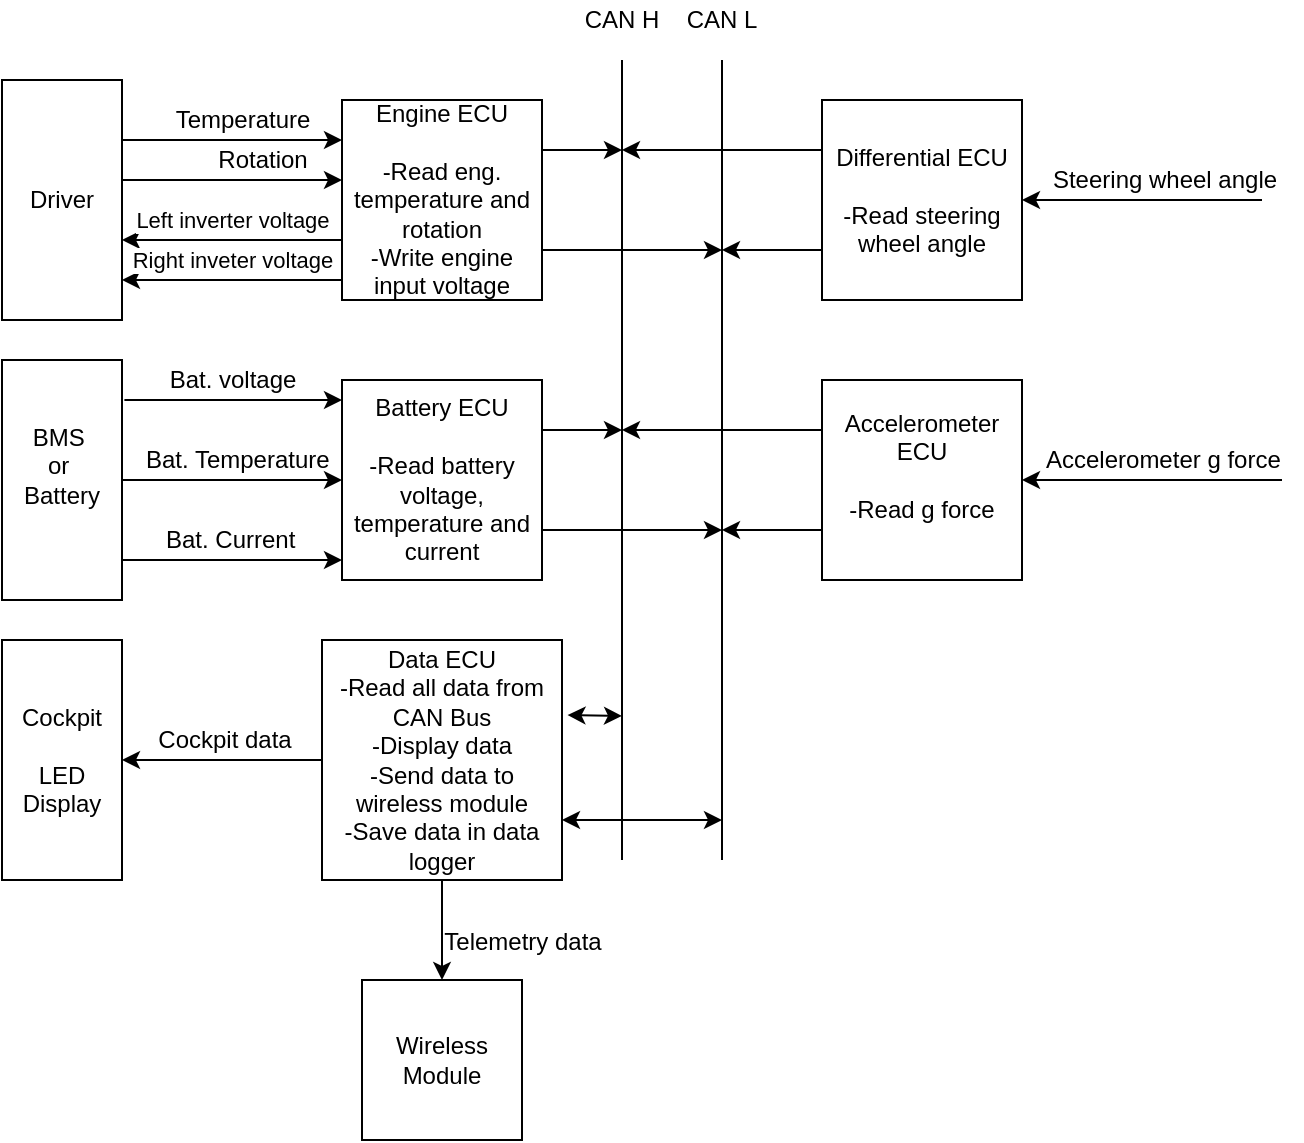 <mxfile version="10.6.5" type="device"><diagram id="BOfJCyxM7rBqqn4k5KBb" name="Page-1"><mxGraphModel dx="1010" dy="533" grid="1" gridSize="10" guides="1" tooltips="1" connect="1" arrows="1" fold="1" page="1" pageScale="1" pageWidth="827" pageHeight="1169" math="0" shadow="0"><root><mxCell id="0"/><mxCell id="1" parent="0"/><mxCell id="fVo3QQi-mFmOTpKRYZEV-41" style="edgeStyle=none;rounded=0;orthogonalLoop=1;jettySize=auto;html=1;exitX=0;exitY=0.25;exitDx=0;exitDy=0;fontFamily=Helvetica;align=center;" edge="1" parent="1" source="fVo3QQi-mFmOTpKRYZEV-1"><mxGeometry relative="1" as="geometry"><mxPoint x="370" y="95" as="targetPoint"/></mxGeometry></mxCell><mxCell id="fVo3QQi-mFmOTpKRYZEV-42" style="edgeStyle=none;rounded=0;orthogonalLoop=1;jettySize=auto;html=1;exitX=0;exitY=0.75;exitDx=0;exitDy=0;fontFamily=Helvetica;align=center;" edge="1" parent="1" source="fVo3QQi-mFmOTpKRYZEV-1"><mxGeometry relative="1" as="geometry"><mxPoint x="420" y="145" as="targetPoint"/></mxGeometry></mxCell><mxCell id="fVo3QQi-mFmOTpKRYZEV-1" value="Differential ECU&lt;br&gt;&lt;br&gt;-Read steering wheel angle&lt;br&gt;" style="whiteSpace=wrap;html=1;aspect=fixed;" vertex="1" parent="1"><mxGeometry x="470" y="70" width="100" height="100" as="geometry"/></mxCell><mxCell id="fVo3QQi-mFmOTpKRYZEV-39" style="rounded=0;orthogonalLoop=1;jettySize=auto;html=1;exitX=1;exitY=0.25;exitDx=0;exitDy=0;fontFamily=Helvetica;align=center;" edge="1" parent="1" source="fVo3QQi-mFmOTpKRYZEV-2"><mxGeometry relative="1" as="geometry"><mxPoint x="370" y="95" as="targetPoint"/></mxGeometry></mxCell><mxCell id="fVo3QQi-mFmOTpKRYZEV-40" style="edgeStyle=none;rounded=0;orthogonalLoop=1;jettySize=auto;html=1;exitX=1;exitY=0.75;exitDx=0;exitDy=0;fontFamily=Helvetica;align=center;" edge="1" parent="1" source="fVo3QQi-mFmOTpKRYZEV-2"><mxGeometry relative="1" as="geometry"><mxPoint x="420" y="145" as="targetPoint"/></mxGeometry></mxCell><mxCell id="fVo3QQi-mFmOTpKRYZEV-2" value="Engine ECU&lt;br&gt;&lt;br&gt;-Read eng. temperature and rotation&lt;br&gt;-Write engine input voltage&lt;br&gt;" style="whiteSpace=wrap;html=1;aspect=fixed;" vertex="1" parent="1"><mxGeometry x="230" y="70" width="100" height="100" as="geometry"/></mxCell><mxCell id="fVo3QQi-mFmOTpKRYZEV-45" style="edgeStyle=none;rounded=0;orthogonalLoop=1;jettySize=auto;html=1;exitX=0;exitY=0.25;exitDx=0;exitDy=0;fontFamily=Helvetica;align=center;" edge="1" parent="1" source="fVo3QQi-mFmOTpKRYZEV-3"><mxGeometry relative="1" as="geometry"><mxPoint x="370" y="235" as="targetPoint"/></mxGeometry></mxCell><mxCell id="fVo3QQi-mFmOTpKRYZEV-46" style="edgeStyle=none;rounded=0;orthogonalLoop=1;jettySize=auto;html=1;exitX=0;exitY=0.75;exitDx=0;exitDy=0;fontFamily=Helvetica;align=center;" edge="1" parent="1" source="fVo3QQi-mFmOTpKRYZEV-3"><mxGeometry relative="1" as="geometry"><mxPoint x="420" y="285" as="targetPoint"/></mxGeometry></mxCell><mxCell id="fVo3QQi-mFmOTpKRYZEV-3" value="Accelerometer ECU&lt;br&gt;&lt;br&gt;-Read g force&lt;br&gt;&lt;br&gt;" style="whiteSpace=wrap;html=1;aspect=fixed;" vertex="1" parent="1"><mxGeometry x="470" y="210" width="100" height="100" as="geometry"/></mxCell><mxCell id="fVo3QQi-mFmOTpKRYZEV-4" value="Data ECU&lt;br&gt;-Read all data from CAN Bus&lt;br&gt;-Display data&lt;br&gt;-Send data to wireless module&lt;br&gt;-Save data in data logger&lt;br&gt;" style="whiteSpace=wrap;html=1;aspect=fixed;" vertex="1" parent="1"><mxGeometry x="220" y="340" width="120" height="120" as="geometry"/></mxCell><mxCell id="fVo3QQi-mFmOTpKRYZEV-5" value="Wireless Module&lt;br&gt;" style="whiteSpace=wrap;html=1;aspect=fixed;" vertex="1" parent="1"><mxGeometry x="240" y="510" width="80" height="80" as="geometry"/></mxCell><mxCell id="fVo3QQi-mFmOTpKRYZEV-43" style="edgeStyle=none;rounded=0;orthogonalLoop=1;jettySize=auto;html=1;exitX=1;exitY=0.25;exitDx=0;exitDy=0;fontFamily=Helvetica;align=center;" edge="1" parent="1" source="fVo3QQi-mFmOTpKRYZEV-6"><mxGeometry relative="1" as="geometry"><mxPoint x="370" y="235" as="targetPoint"/></mxGeometry></mxCell><mxCell id="fVo3QQi-mFmOTpKRYZEV-44" style="edgeStyle=none;rounded=0;orthogonalLoop=1;jettySize=auto;html=1;exitX=1;exitY=0.75;exitDx=0;exitDy=0;fontFamily=Helvetica;align=center;" edge="1" parent="1" source="fVo3QQi-mFmOTpKRYZEV-6"><mxGeometry relative="1" as="geometry"><mxPoint x="420" y="285" as="targetPoint"/></mxGeometry></mxCell><mxCell id="fVo3QQi-mFmOTpKRYZEV-6" value="Battery ECU&lt;br&gt;&lt;br&gt;-Read battery voltage, temperature and current&lt;br&gt;" style="whiteSpace=wrap;html=1;aspect=fixed;" vertex="1" parent="1"><mxGeometry x="230" y="210" width="100" height="100" as="geometry"/></mxCell><mxCell id="fVo3QQi-mFmOTpKRYZEV-11" value="" style="endArrow=classic;html=1;fontFamily=Helvetica;align=center;" edge="1" parent="1"><mxGeometry width="50" height="50" relative="1" as="geometry"><mxPoint x="120" y="90" as="sourcePoint"/><mxPoint x="230" y="90" as="targetPoint"/><Array as="points"><mxPoint x="230" y="90"/></Array></mxGeometry></mxCell><mxCell id="fVo3QQi-mFmOTpKRYZEV-15" value="Temperature&lt;br&gt;" style="text;html=1;resizable=0;points=[];align=center;verticalAlign=middle;labelBackgroundColor=#ffffff;fontFamily=Helvetica;" vertex="1" connectable="0" parent="fVo3QQi-mFmOTpKRYZEV-11"><mxGeometry x="1" y="42" relative="1" as="geometry"><mxPoint x="-50" y="-10" as="offset"/></mxGeometry></mxCell><mxCell id="fVo3QQi-mFmOTpKRYZEV-12" value="" style="endArrow=classic;html=1;" edge="1" parent="1"><mxGeometry width="50" height="50" relative="1" as="geometry"><mxPoint x="120" y="110" as="sourcePoint"/><mxPoint x="230" y="110" as="targetPoint"/><Array as="points"><mxPoint x="230" y="110"/></Array></mxGeometry></mxCell><mxCell id="fVo3QQi-mFmOTpKRYZEV-16" value="Rotation&lt;br&gt;" style="text;html=1;resizable=0;points=[];align=center;verticalAlign=middle;labelBackgroundColor=#ffffff;fontFamily=Helvetica;" vertex="1" connectable="0" parent="fVo3QQi-mFmOTpKRYZEV-12"><mxGeometry x="1" y="40" relative="1" as="geometry"><mxPoint x="-40" y="-10" as="offset"/></mxGeometry></mxCell><mxCell id="fVo3QQi-mFmOTpKRYZEV-13" value="Left inverter voltage&lt;br&gt;" style="endArrow=classic;html=1;" edge="1" parent="1"><mxGeometry y="-10" width="50" height="50" relative="1" as="geometry"><mxPoint x="230" y="140" as="sourcePoint"/><mxPoint x="120" y="140" as="targetPoint"/><Array as="points"><mxPoint x="230" y="140"/></Array><mxPoint as="offset"/></mxGeometry></mxCell><mxCell id="fVo3QQi-mFmOTpKRYZEV-14" value="Right inveter voltage&lt;br&gt;" style="endArrow=classic;html=1;" edge="1" parent="1"><mxGeometry y="-10" width="50" height="50" relative="1" as="geometry"><mxPoint x="230" y="160" as="sourcePoint"/><mxPoint x="120" y="160" as="targetPoint"/><Array as="points"><mxPoint x="230" y="160"/></Array><mxPoint as="offset"/></mxGeometry></mxCell><mxCell id="fVo3QQi-mFmOTpKRYZEV-17" value="" style="endArrow=classic;html=1;fontFamily=Helvetica;align=center;entryX=1;entryY=0.5;entryDx=0;entryDy=0;" edge="1" parent="1" target="fVo3QQi-mFmOTpKRYZEV-1"><mxGeometry width="50" height="50" relative="1" as="geometry"><mxPoint x="690" y="120" as="sourcePoint"/><mxPoint x="660" y="90" as="targetPoint"/></mxGeometry></mxCell><mxCell id="fVo3QQi-mFmOTpKRYZEV-18" value="Steering wheel angle&lt;br&gt;" style="text;html=1;resizable=0;points=[];align=center;verticalAlign=middle;labelBackgroundColor=#ffffff;fontFamily=Helvetica;" vertex="1" connectable="0" parent="fVo3QQi-mFmOTpKRYZEV-17"><mxGeometry x="0.543" y="-1" relative="1" as="geometry"><mxPoint x="43" y="-9" as="offset"/></mxGeometry></mxCell><mxCell id="fVo3QQi-mFmOTpKRYZEV-19" value="" style="endArrow=classic;html=1;fontFamily=Helvetica;align=center;entryX=1;entryY=0.5;entryDx=0;entryDy=0;" edge="1" parent="1" target="fVo3QQi-mFmOTpKRYZEV-3"><mxGeometry width="50" height="50" relative="1" as="geometry"><mxPoint x="700" y="260" as="sourcePoint"/><mxPoint x="570" y="290" as="targetPoint"/></mxGeometry></mxCell><mxCell id="fVo3QQi-mFmOTpKRYZEV-21" value="Accelerometer g force&lt;br&gt;&lt;br&gt;" style="text;html=1;resizable=0;points=[];autosize=1;align=left;verticalAlign=top;spacingTop=-4;fontFamily=Helvetica;" vertex="1" parent="1"><mxGeometry x="580" y="240" width="130" height="30" as="geometry"/></mxCell><mxCell id="fVo3QQi-mFmOTpKRYZEV-22" value="" style="endArrow=classic;html=1;fontFamily=Helvetica;align=center;exitX=0.167;exitY=-0.02;exitDx=0;exitDy=0;exitPerimeter=0;" edge="1" parent="1" source="fVo3QQi-mFmOTpKRYZEV-31"><mxGeometry width="50" height="50" relative="1" as="geometry"><mxPoint x="140" y="220" as="sourcePoint"/><mxPoint x="230" y="220" as="targetPoint"/></mxGeometry></mxCell><mxCell id="fVo3QQi-mFmOTpKRYZEV-25" value="Bat. voltage&lt;br&gt;" style="text;html=1;resizable=0;points=[];align=center;verticalAlign=middle;labelBackgroundColor=#ffffff;fontFamily=Helvetica;" vertex="1" connectable="0" parent="fVo3QQi-mFmOTpKRYZEV-22"><mxGeometry x="0.409" y="-3" relative="1" as="geometry"><mxPoint x="-23" y="-13" as="offset"/></mxGeometry></mxCell><mxCell id="fVo3QQi-mFmOTpKRYZEV-23" value="" style="endArrow=classic;html=1;fontFamily=Helvetica;align=center;exitX=0.5;exitY=0;exitDx=0;exitDy=0;" edge="1" parent="1" source="fVo3QQi-mFmOTpKRYZEV-31"><mxGeometry width="50" height="50" relative="1" as="geometry"><mxPoint x="140" y="260" as="sourcePoint"/><mxPoint x="230" y="260" as="targetPoint"/></mxGeometry></mxCell><mxCell id="fVo3QQi-mFmOTpKRYZEV-24" value="" style="endArrow=classic;html=1;fontFamily=Helvetica;align=center;exitX=0.833;exitY=0;exitDx=0;exitDy=0;exitPerimeter=0;" edge="1" parent="1" source="fVo3QQi-mFmOTpKRYZEV-31"><mxGeometry width="50" height="50" relative="1" as="geometry"><mxPoint x="140" y="300" as="sourcePoint"/><mxPoint x="230" y="300" as="targetPoint"/></mxGeometry></mxCell><mxCell id="fVo3QQi-mFmOTpKRYZEV-26" value="Bat. Temperature&lt;br&gt;&lt;br&gt;" style="text;html=1;resizable=0;points=[];autosize=1;align=left;verticalAlign=top;spacingTop=-4;fontFamily=Helvetica;" vertex="1" parent="1"><mxGeometry x="130" y="240" width="110" height="30" as="geometry"/></mxCell><mxCell id="fVo3QQi-mFmOTpKRYZEV-27" value="Bat. Current&lt;br&gt;&lt;br&gt;" style="text;html=1;resizable=0;points=[];autosize=1;align=left;verticalAlign=top;spacingTop=-4;fontFamily=Helvetica;" vertex="1" parent="1"><mxGeometry x="140" y="280" width="80" height="30" as="geometry"/></mxCell><mxCell id="fVo3QQi-mFmOTpKRYZEV-30" value="Driver" style="rounded=0;whiteSpace=wrap;html=1;fontFamily=Helvetica;direction=south;" vertex="1" parent="1"><mxGeometry x="60" y="60" width="60" height="120" as="geometry"/></mxCell><mxCell id="fVo3QQi-mFmOTpKRYZEV-31" value="BMS&amp;nbsp;&lt;br&gt;or&amp;nbsp;&lt;br&gt;Battery&lt;br&gt;&lt;br&gt;" style="rounded=0;whiteSpace=wrap;html=1;fontFamily=Helvetica;direction=south;" vertex="1" parent="1"><mxGeometry x="60" y="200" width="60" height="120" as="geometry"/></mxCell><mxCell id="fVo3QQi-mFmOTpKRYZEV-34" value="" style="endArrow=none;html=1;fontFamily=Helvetica;align=center;" edge="1" parent="1"><mxGeometry width="50" height="50" relative="1" as="geometry"><mxPoint x="370" y="450" as="sourcePoint"/><mxPoint x="370" y="50" as="targetPoint"/></mxGeometry></mxCell><mxCell id="fVo3QQi-mFmOTpKRYZEV-35" value="" style="endArrow=none;html=1;fontFamily=Helvetica;align=center;" edge="1" parent="1"><mxGeometry width="50" height="50" relative="1" as="geometry"><mxPoint x="420" y="450" as="sourcePoint"/><mxPoint x="420" y="50" as="targetPoint"/></mxGeometry></mxCell><mxCell id="fVo3QQi-mFmOTpKRYZEV-47" value="" style="endArrow=classic;startArrow=classic;html=1;fontFamily=Helvetica;align=center;exitX=1.023;exitY=0.313;exitDx=0;exitDy=0;exitPerimeter=0;" edge="1" parent="1" source="fVo3QQi-mFmOTpKRYZEV-4"><mxGeometry width="50" height="50" relative="1" as="geometry"><mxPoint x="480" y="450" as="sourcePoint"/><mxPoint x="370" y="378" as="targetPoint"/><Array as="points"><mxPoint x="370" y="378"/></Array></mxGeometry></mxCell><mxCell id="fVo3QQi-mFmOTpKRYZEV-48" value="" style="endArrow=classic;startArrow=classic;html=1;fontFamily=Helvetica;align=center;exitX=1;exitY=0.75;exitDx=0;exitDy=0;" edge="1" parent="1" source="fVo3QQi-mFmOTpKRYZEV-4"><mxGeometry width="50" height="50" relative="1" as="geometry"><mxPoint x="520" y="490" as="sourcePoint"/><mxPoint x="420" y="430" as="targetPoint"/></mxGeometry></mxCell><mxCell id="fVo3QQi-mFmOTpKRYZEV-49" value="" style="endArrow=classic;html=1;fontFamily=Helvetica;align=center;exitX=0.5;exitY=1;exitDx=0;exitDy=0;entryX=0.5;entryY=0;entryDx=0;entryDy=0;" edge="1" parent="1" source="fVo3QQi-mFmOTpKRYZEV-4" target="fVo3QQi-mFmOTpKRYZEV-5"><mxGeometry width="50" height="50" relative="1" as="geometry"><mxPoint x="60" y="660" as="sourcePoint"/><mxPoint x="110" y="610" as="targetPoint"/></mxGeometry></mxCell><mxCell id="fVo3QQi-mFmOTpKRYZEV-53" value="Telemetry data" style="text;html=1;resizable=0;points=[];align=center;verticalAlign=middle;labelBackgroundColor=#ffffff;fontFamily=Helvetica;direction=west;" vertex="1" connectable="0" parent="fVo3QQi-mFmOTpKRYZEV-49"><mxGeometry x="-0.464" relative="1" as="geometry"><mxPoint x="40" y="17" as="offset"/></mxGeometry></mxCell><mxCell id="fVo3QQi-mFmOTpKRYZEV-50" value="Cockpit&lt;br&gt;&lt;br&gt;LED&lt;br&gt;Display&lt;br&gt;" style="rounded=0;whiteSpace=wrap;html=1;fontFamily=Helvetica;direction=south;" vertex="1" parent="1"><mxGeometry x="60" y="340" width="60" height="120" as="geometry"/></mxCell><mxCell id="fVo3QQi-mFmOTpKRYZEV-51" value="" style="endArrow=classic;html=1;fontFamily=Helvetica;align=center;entryX=0.5;entryY=0;entryDx=0;entryDy=0;exitX=0;exitY=0.5;exitDx=0;exitDy=0;" edge="1" parent="1" source="fVo3QQi-mFmOTpKRYZEV-4" target="fVo3QQi-mFmOTpKRYZEV-50"><mxGeometry width="50" height="50" relative="1" as="geometry"><mxPoint x="60" y="660" as="sourcePoint"/><mxPoint x="110" y="610" as="targetPoint"/></mxGeometry></mxCell><mxCell id="fVo3QQi-mFmOTpKRYZEV-52" value="Cockpit data&lt;br&gt;" style="text;html=1;resizable=0;points=[];align=center;verticalAlign=middle;labelBackgroundColor=#ffffff;fontFamily=Helvetica;" vertex="1" connectable="0" parent="fVo3QQi-mFmOTpKRYZEV-51"><mxGeometry x="0.392" y="1" relative="1" as="geometry"><mxPoint x="20" y="-11" as="offset"/></mxGeometry></mxCell><mxCell id="fVo3QQi-mFmOTpKRYZEV-54" value="CAN H" style="text;html=1;strokeColor=none;fillColor=none;align=center;verticalAlign=middle;whiteSpace=wrap;rounded=0;fontFamily=Helvetica;" vertex="1" parent="1"><mxGeometry x="350" y="20" width="40" height="20" as="geometry"/></mxCell><mxCell id="fVo3QQi-mFmOTpKRYZEV-55" value="CAN L" style="text;html=1;strokeColor=none;fillColor=none;align=center;verticalAlign=middle;whiteSpace=wrap;rounded=0;fontFamily=Helvetica;" vertex="1" parent="1"><mxGeometry x="400" y="20" width="40" height="20" as="geometry"/></mxCell></root></mxGraphModel></diagram></mxfile>